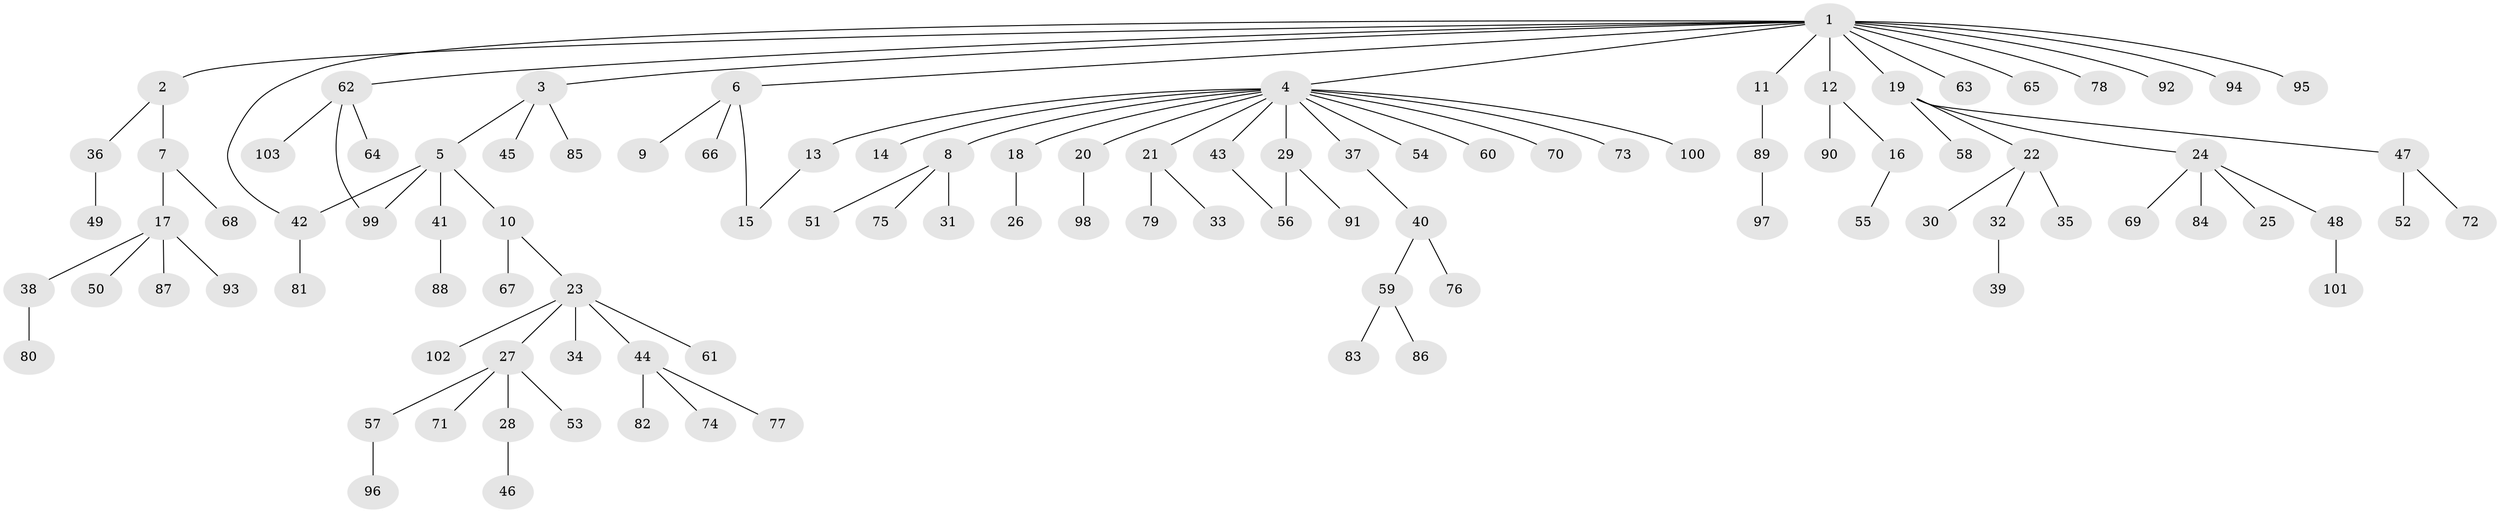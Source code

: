 // Generated by graph-tools (version 1.1) at 2025/11/02/27/25 16:11:15]
// undirected, 103 vertices, 106 edges
graph export_dot {
graph [start="1"]
  node [color=gray90,style=filled];
  1;
  2;
  3;
  4;
  5;
  6;
  7;
  8;
  9;
  10;
  11;
  12;
  13;
  14;
  15;
  16;
  17;
  18;
  19;
  20;
  21;
  22;
  23;
  24;
  25;
  26;
  27;
  28;
  29;
  30;
  31;
  32;
  33;
  34;
  35;
  36;
  37;
  38;
  39;
  40;
  41;
  42;
  43;
  44;
  45;
  46;
  47;
  48;
  49;
  50;
  51;
  52;
  53;
  54;
  55;
  56;
  57;
  58;
  59;
  60;
  61;
  62;
  63;
  64;
  65;
  66;
  67;
  68;
  69;
  70;
  71;
  72;
  73;
  74;
  75;
  76;
  77;
  78;
  79;
  80;
  81;
  82;
  83;
  84;
  85;
  86;
  87;
  88;
  89;
  90;
  91;
  92;
  93;
  94;
  95;
  96;
  97;
  98;
  99;
  100;
  101;
  102;
  103;
  1 -- 2;
  1 -- 3;
  1 -- 4;
  1 -- 6;
  1 -- 11;
  1 -- 12;
  1 -- 19;
  1 -- 42;
  1 -- 62;
  1 -- 63;
  1 -- 65;
  1 -- 78;
  1 -- 92;
  1 -- 94;
  1 -- 95;
  2 -- 7;
  2 -- 36;
  3 -- 5;
  3 -- 45;
  3 -- 85;
  4 -- 8;
  4 -- 13;
  4 -- 14;
  4 -- 18;
  4 -- 20;
  4 -- 21;
  4 -- 29;
  4 -- 37;
  4 -- 43;
  4 -- 54;
  4 -- 60;
  4 -- 70;
  4 -- 73;
  4 -- 100;
  5 -- 10;
  5 -- 41;
  5 -- 42;
  5 -- 99;
  6 -- 9;
  6 -- 15;
  6 -- 66;
  7 -- 17;
  7 -- 68;
  8 -- 31;
  8 -- 51;
  8 -- 75;
  10 -- 23;
  10 -- 67;
  11 -- 89;
  12 -- 16;
  12 -- 90;
  13 -- 15;
  16 -- 55;
  17 -- 38;
  17 -- 50;
  17 -- 87;
  17 -- 93;
  18 -- 26;
  19 -- 22;
  19 -- 24;
  19 -- 47;
  19 -- 58;
  20 -- 98;
  21 -- 33;
  21 -- 79;
  22 -- 30;
  22 -- 32;
  22 -- 35;
  23 -- 27;
  23 -- 34;
  23 -- 44;
  23 -- 61;
  23 -- 102;
  24 -- 25;
  24 -- 48;
  24 -- 69;
  24 -- 84;
  27 -- 28;
  27 -- 53;
  27 -- 57;
  27 -- 71;
  28 -- 46;
  29 -- 56;
  29 -- 91;
  32 -- 39;
  36 -- 49;
  37 -- 40;
  38 -- 80;
  40 -- 59;
  40 -- 76;
  41 -- 88;
  42 -- 81;
  43 -- 56;
  44 -- 74;
  44 -- 77;
  44 -- 82;
  47 -- 52;
  47 -- 72;
  48 -- 101;
  57 -- 96;
  59 -- 83;
  59 -- 86;
  62 -- 64;
  62 -- 99;
  62 -- 103;
  89 -- 97;
}
